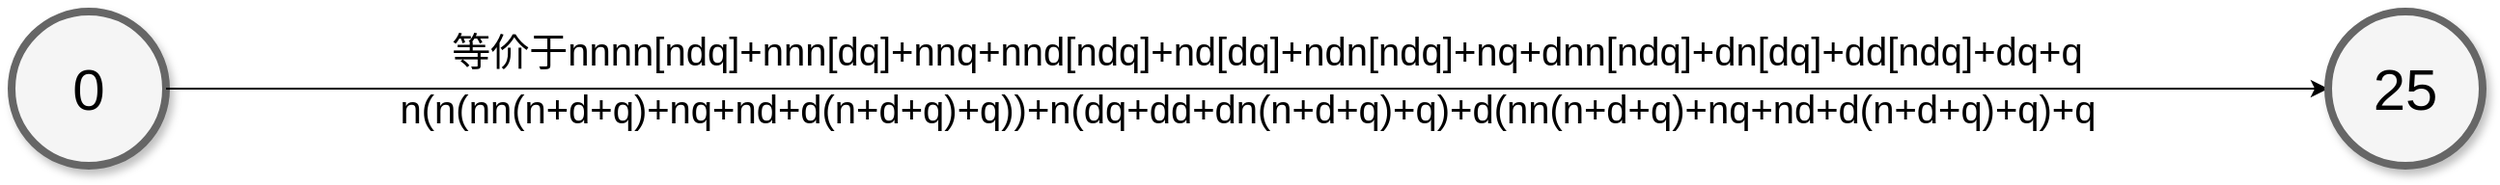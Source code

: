 <mxfile version="13.10.4" type="device"><diagram name="Page-1" id="ff44883e-f642-bcb2-894b-16b3d25a3f0b"><mxGraphModel dx="1183" dy="662" grid="1" gridSize="10" guides="1" tooltips="1" connect="1" arrows="1" fold="1" page="1" pageScale="1.5" pageWidth="1169" pageHeight="826" background="#ffffff" math="0" shadow="0"><root><mxCell id="0" style=";html=1;"/><mxCell id="1" style=";html=1;" parent="0"/><mxCell id="f0bcc99304e6f5a-1" value="0" style="ellipse;whiteSpace=wrap;html=1;rounded=0;shadow=1;strokeColor=#666666;strokeWidth=4;fontSize=30;align=center;fillColor=#f5f5f5;" parent="1" vertex="1"><mxGeometry x="80" y="560" width="80" height="80" as="geometry"/></mxCell><mxCell id="ZE_tqJd_GSv-dyosWaR1-7" value="" style="edgeStyle=orthogonalEdgeStyle;rounded=0;orthogonalLoop=1;jettySize=auto;html=1;entryX=0;entryY=0.5;entryDx=0;entryDy=0;exitX=1;exitY=0.5;exitDx=0;exitDy=0;" parent="1" source="f0bcc99304e6f5a-1" target="ZE_tqJd_GSv-dyosWaR1-3" edge="1"><mxGeometry relative="1" as="geometry"><mxPoint x="400" y="600" as="sourcePoint"/><mxPoint x="1200" y="600" as="targetPoint"/></mxGeometry></mxCell><mxCell id="ZE_tqJd_GSv-dyosWaR1-3" value="25" style="ellipse;whiteSpace=wrap;html=1;rounded=0;shadow=1;strokeColor=#666666;strokeWidth=4;fontSize=30;align=center;fillColor=#f5f5f5;" parent="1" vertex="1"><mxGeometry x="1280" y="560" width="80" height="80" as="geometry"/></mxCell><mxCell id="ZE_tqJd_GSv-dyosWaR1-26" value="n(n(nn(n+d+q)+nq+nd+d(n+d+q)+q))+n(dq+dd+dn(n+d+q)+q)+d(nn(n+d+q)+nq+nd+d(n+d+q)+q)+q" style="text;html=1;resizable=0;points=[];align=center;verticalAlign=middle;labelBackgroundColor=none;fontSize=20;" parent="1" vertex="1" connectable="0"><mxGeometry x="720" y="610" as="geometry"/></mxCell><mxCell id="ZE_tqJd_GSv-dyosWaR1-30" value="等价于nnnn[ndq]+nnn[dq]+nnq+nnd[ndq]+nd[dq]+ndn[ndq]+nq+dnn[ndq]+dn[dq]+dd[ndq]+dq+q" style="text;html=1;resizable=0;points=[];align=center;verticalAlign=middle;labelBackgroundColor=none;fontSize=20;" parent="1" vertex="1" connectable="0"><mxGeometry x="730" y="580" as="geometry"/></mxCell></root></mxGraphModel></diagram></mxfile>